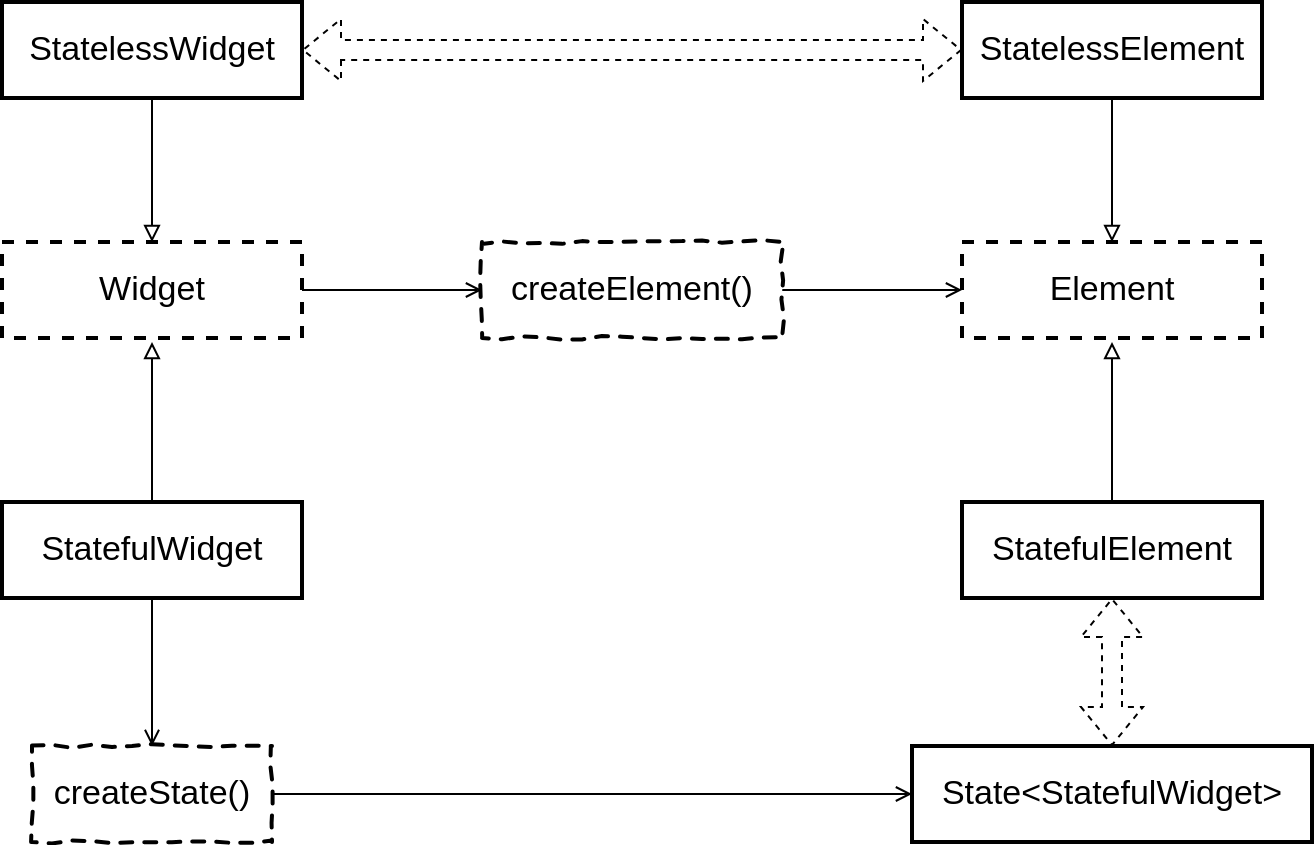 <mxfile version="12.9.13" type="device"><diagram id="3eP2bNWTLxbrPj4HGmir" name="Page-1"><mxGraphModel dx="1106" dy="773" grid="1" gridSize="10" guides="1" tooltips="1" connect="1" arrows="1" fold="1" page="1" pageScale="1" pageWidth="850" pageHeight="1100" math="0" shadow="0"><root><mxCell id="0"/><mxCell id="1" parent="0"/><mxCell id="TerWPNuMs9MiqtnDr-ED-7" style="edgeStyle=orthogonalEdgeStyle;rounded=0;orthogonalLoop=1;jettySize=auto;html=1;exitX=1;exitY=0.5;exitDx=0;exitDy=0;entryX=0;entryY=0.5;entryDx=0;entryDy=0;endArrow=open;endFill=0;" edge="1" parent="1" source="TerWPNuMs9MiqtnDr-ED-1" target="TerWPNuMs9MiqtnDr-ED-6"><mxGeometry relative="1" as="geometry"/></mxCell><mxCell id="TerWPNuMs9MiqtnDr-ED-1" value="Widget" style="rounded=0;whiteSpace=wrap;html=1;strokeWidth=2;fontSize=17;glass=0;dashed=1;" vertex="1" parent="1"><mxGeometry x="350" y="250" width="150" height="48" as="geometry"/></mxCell><mxCell id="TerWPNuMs9MiqtnDr-ED-4" style="edgeStyle=orthogonalEdgeStyle;rounded=0;orthogonalLoop=1;jettySize=auto;html=1;exitX=0.5;exitY=1;exitDx=0;exitDy=0;endArrow=block;endFill=0;" edge="1" parent="1" source="TerWPNuMs9MiqtnDr-ED-2" target="TerWPNuMs9MiqtnDr-ED-1"><mxGeometry relative="1" as="geometry"/></mxCell><mxCell id="TerWPNuMs9MiqtnDr-ED-31" style="edgeStyle=orthogonalEdgeStyle;shape=flexArrow;rounded=0;orthogonalLoop=1;jettySize=auto;html=1;exitX=1;exitY=0.5;exitDx=0;exitDy=0;entryX=0;entryY=0.5;entryDx=0;entryDy=0;dashed=1;startArrow=block;endArrow=open;endFill=0;fontSize=15;" edge="1" parent="1" source="TerWPNuMs9MiqtnDr-ED-2" target="TerWPNuMs9MiqtnDr-ED-16"><mxGeometry relative="1" as="geometry"/></mxCell><mxCell id="TerWPNuMs9MiqtnDr-ED-2" value="StatelessWidget" style="rounded=0;whiteSpace=wrap;html=1;strokeWidth=2;fontSize=17;glass=0;" vertex="1" parent="1"><mxGeometry x="350" y="130" width="150" height="48" as="geometry"/></mxCell><mxCell id="TerWPNuMs9MiqtnDr-ED-5" style="edgeStyle=orthogonalEdgeStyle;rounded=0;orthogonalLoop=1;jettySize=auto;html=1;exitX=0.5;exitY=0;exitDx=0;exitDy=0;endArrow=block;endFill=0;" edge="1" parent="1" source="TerWPNuMs9MiqtnDr-ED-3"><mxGeometry relative="1" as="geometry"><mxPoint x="425" y="300" as="targetPoint"/></mxGeometry></mxCell><mxCell id="TerWPNuMs9MiqtnDr-ED-25" style="edgeStyle=orthogonalEdgeStyle;rounded=0;orthogonalLoop=1;jettySize=auto;html=1;exitX=0.5;exitY=1;exitDx=0;exitDy=0;entryX=0.5;entryY=0;entryDx=0;entryDy=0;endArrow=open;endFill=0;fontSize=15;" edge="1" parent="1" source="TerWPNuMs9MiqtnDr-ED-3" target="TerWPNuMs9MiqtnDr-ED-24"><mxGeometry relative="1" as="geometry"/></mxCell><mxCell id="TerWPNuMs9MiqtnDr-ED-3" value="StatefulWidget" style="rounded=0;whiteSpace=wrap;html=1;strokeWidth=2;fontSize=17;glass=0;" vertex="1" parent="1"><mxGeometry x="350" y="380" width="150" height="48" as="geometry"/></mxCell><mxCell id="TerWPNuMs9MiqtnDr-ED-12" style="edgeStyle=orthogonalEdgeStyle;rounded=0;orthogonalLoop=1;jettySize=auto;html=1;exitX=1;exitY=0.5;exitDx=0;exitDy=0;endArrow=open;endFill=0;" edge="1" parent="1" source="TerWPNuMs9MiqtnDr-ED-6" target="TerWPNuMs9MiqtnDr-ED-11"><mxGeometry relative="1" as="geometry"/></mxCell><mxCell id="TerWPNuMs9MiqtnDr-ED-6" value="createElement()" style="rounded=0;whiteSpace=wrap;html=1;strokeWidth=2;fontSize=17;glass=0;comic=1;dashed=1;" vertex="1" parent="1"><mxGeometry x="590" y="250" width="150" height="48" as="geometry"/></mxCell><mxCell id="TerWPNuMs9MiqtnDr-ED-11" value="Element" style="rounded=0;whiteSpace=wrap;html=1;strokeWidth=2;fontSize=17;glass=0;comic=0;dashed=1;" vertex="1" parent="1"><mxGeometry x="830" y="250" width="150" height="48" as="geometry"/></mxCell><mxCell id="TerWPNuMs9MiqtnDr-ED-17" style="edgeStyle=orthogonalEdgeStyle;rounded=0;orthogonalLoop=1;jettySize=auto;html=1;exitX=0.5;exitY=1;exitDx=0;exitDy=0;entryX=0.5;entryY=0;entryDx=0;entryDy=0;endArrow=block;endFill=0;" edge="1" parent="1" source="TerWPNuMs9MiqtnDr-ED-16" target="TerWPNuMs9MiqtnDr-ED-11"><mxGeometry relative="1" as="geometry"/></mxCell><mxCell id="TerWPNuMs9MiqtnDr-ED-16" value="StatelessElement" style="rounded=0;whiteSpace=wrap;html=1;strokeWidth=2;fontSize=17;glass=0;comic=0;" vertex="1" parent="1"><mxGeometry x="830" y="130" width="150" height="48" as="geometry"/></mxCell><mxCell id="TerWPNuMs9MiqtnDr-ED-21" style="edgeStyle=orthogonalEdgeStyle;rounded=0;orthogonalLoop=1;jettySize=auto;html=1;exitX=0.5;exitY=0;exitDx=0;exitDy=0;endArrow=block;endFill=0;" edge="1" parent="1" source="TerWPNuMs9MiqtnDr-ED-19"><mxGeometry relative="1" as="geometry"><mxPoint x="905" y="300" as="targetPoint"/></mxGeometry></mxCell><mxCell id="TerWPNuMs9MiqtnDr-ED-30" style="edgeStyle=orthogonalEdgeStyle;shape=flexArrow;rounded=0;orthogonalLoop=1;jettySize=auto;html=1;exitX=0.5;exitY=1;exitDx=0;exitDy=0;dashed=1;startArrow=block;endArrow=open;endFill=0;fontSize=15;entryX=0.5;entryY=0;entryDx=0;entryDy=0;" edge="1" parent="1" source="TerWPNuMs9MiqtnDr-ED-19" target="TerWPNuMs9MiqtnDr-ED-26"><mxGeometry relative="1" as="geometry"><mxPoint x="905" y="502" as="targetPoint"/></mxGeometry></mxCell><mxCell id="TerWPNuMs9MiqtnDr-ED-19" value="StatefulElement" style="rounded=0;whiteSpace=wrap;html=1;strokeWidth=2;fontSize=17;glass=0;comic=0;" vertex="1" parent="1"><mxGeometry x="830" y="380" width="150" height="48" as="geometry"/></mxCell><mxCell id="TerWPNuMs9MiqtnDr-ED-27" style="edgeStyle=orthogonalEdgeStyle;rounded=0;orthogonalLoop=1;jettySize=auto;html=1;exitX=1;exitY=0.5;exitDx=0;exitDy=0;entryX=0;entryY=0.5;entryDx=0;entryDy=0;endArrow=open;endFill=0;fontSize=15;" edge="1" parent="1" source="TerWPNuMs9MiqtnDr-ED-24" target="TerWPNuMs9MiqtnDr-ED-26"><mxGeometry relative="1" as="geometry"/></mxCell><mxCell id="TerWPNuMs9MiqtnDr-ED-24" value="createState()" style="rounded=0;whiteSpace=wrap;html=1;strokeWidth=2;fontSize=17;glass=0;dashed=1;comic=1;" vertex="1" parent="1"><mxGeometry x="365" y="502" width="120" height="48" as="geometry"/></mxCell><mxCell id="TerWPNuMs9MiqtnDr-ED-26" value="State&amp;lt;StatefulWidget&amp;gt;" style="rounded=0;whiteSpace=wrap;html=1;strokeWidth=2;fontSize=17;glass=0;comic=0;" vertex="1" parent="1"><mxGeometry x="805" y="502" width="200" height="48" as="geometry"/></mxCell></root></mxGraphModel></diagram></mxfile>